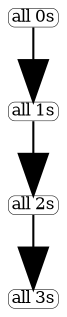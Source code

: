 digraph g {
 
#ratio=fill
#splines=spline
#overlap=scale
#penwidth=0.1

node [shape="rectangle",
      style="rounded",
      #fixedsize=true,
      width=0.333,
      height=0.12
      fixedsize=true
      #color="black", 
      #fillcolor="#eeeeee",
      #style="filled,solid",
      fontsize=8
      #,label=""
      ,penwidth=0.25
      ]

edge [#arrowhead="empty",
      arrowsize=2
      ,      penwidth=1
      , style = "bold"
]

0 [label="all 0s", pos="0,100!"]
1 [label="all 1s", pos="0,71!"]
2 [label="all 2s", pos="0,42!"]
3 [label="all 3s", pos="0,13!"]
0 -> 1 -> 2 -> 3
}
